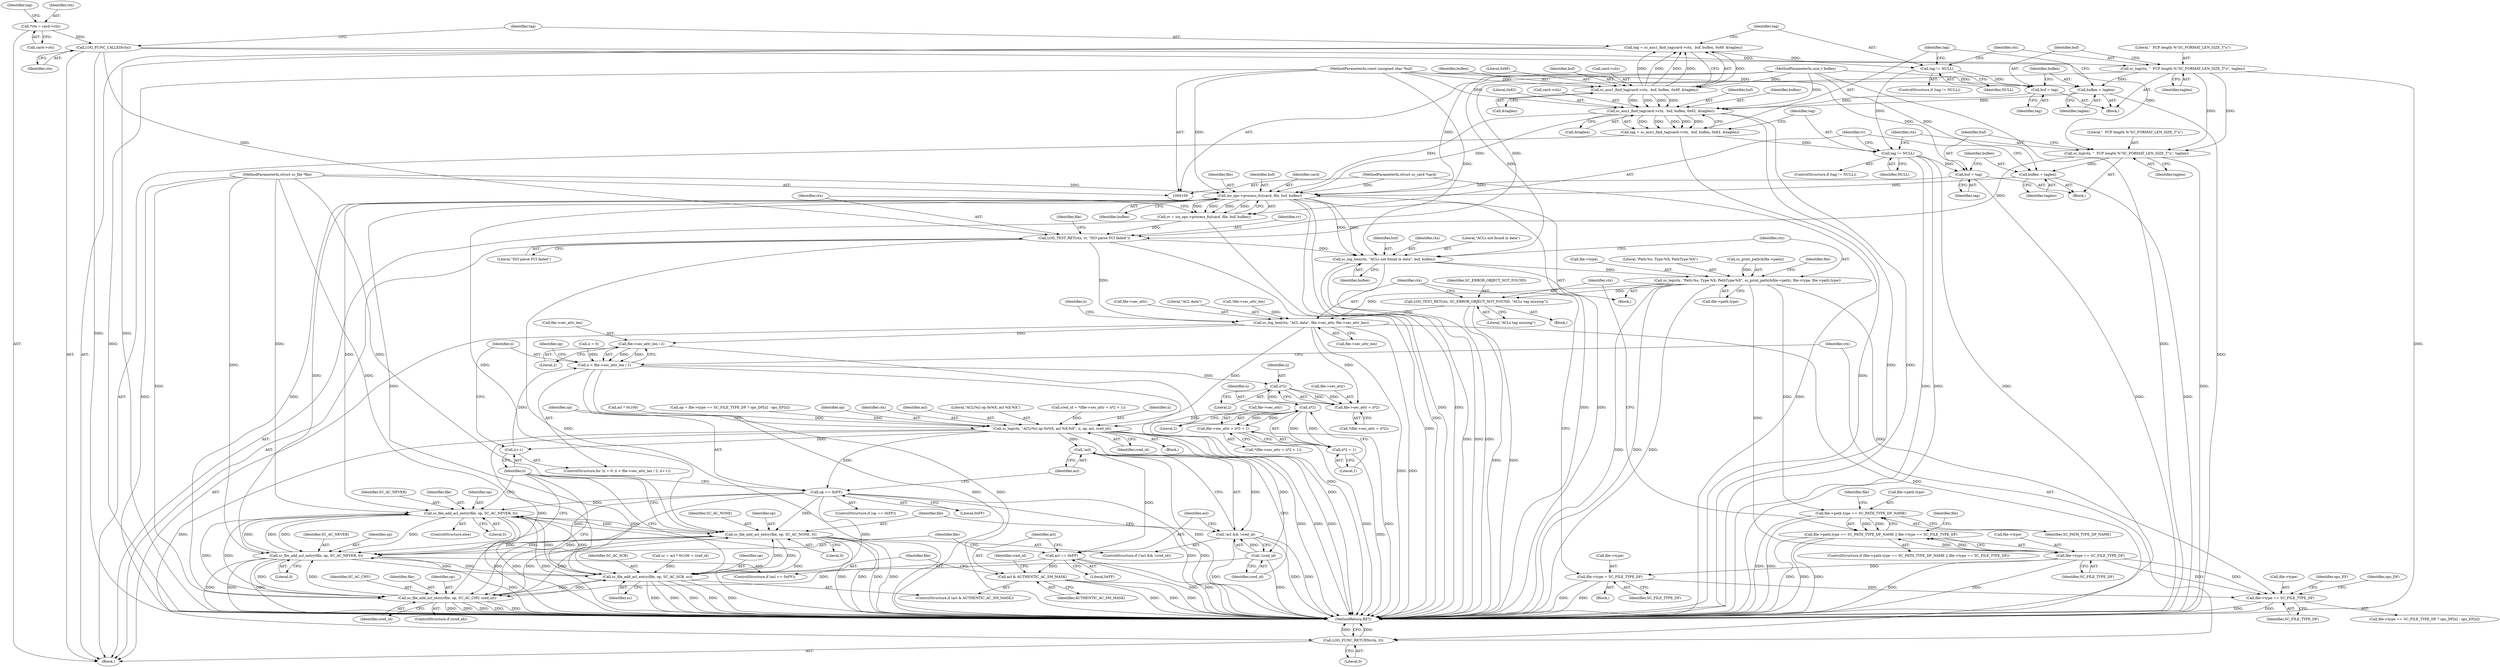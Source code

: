 digraph "1_OpenSC_8fe377e93b4b56060e5bbfb6f3142ceaeca744fa_1@pointer" {
"1000181" [label="(Call,iso_ops->process_fci(card, file, buf, buflen))"];
"1000101" [label="(MethodParameterIn,struct sc_card *card)"];
"1000102" [label="(MethodParameterIn,struct sc_file *file)"];
"1000155" [label="(Call,sc_asn1_find_tag(card->ctx,  buf, buflen, 0x62, &taglen))"];
"1000129" [label="(Call,sc_asn1_find_tag(card->ctx,  buf, buflen, 0x6F, &taglen))"];
"1000103" [label="(MethodParameterIn,const unsigned char *buf)"];
"1000104" [label="(MethodParameterIn,size_t buflen)"];
"1000147" [label="(Call,buf = tag)"];
"1000139" [label="(Call,tag != NULL)"];
"1000127" [label="(Call,tag = sc_asn1_find_tag(card->ctx,  buf, buflen, 0x6F, &taglen))"];
"1000150" [label="(Call,buflen = taglen)"];
"1000143" [label="(Call,sc_log(ctx, \"  FCP length %\"SC_FORMAT_LEN_SIZE_T\"u\", taglen))"];
"1000125" [label="(Call,LOG_FUNC_CALLED(ctx))"];
"1000107" [label="(Call,*ctx = card->ctx)"];
"1000173" [label="(Call,buf = tag)"];
"1000165" [label="(Call,tag != NULL)"];
"1000153" [label="(Call,tag = sc_asn1_find_tag(card->ctx,  buf, buflen, 0x62, &taglen))"];
"1000176" [label="(Call,buflen = taglen)"];
"1000169" [label="(Call,sc_log(ctx, \"  FCP length %\"SC_FORMAT_LEN_SIZE_T\"u\", taglen))"];
"1000179" [label="(Call,rv = iso_ops->process_fci(card, file, buf, buflen))"];
"1000186" [label="(Call,LOG_TEST_RET(ctx, rv, \"ISO parse FCI failed\"))"];
"1000196" [label="(Call,sc_log_hex(ctx, \"ACLs not found in data\", buf, buflen))"];
"1000201" [label="(Call,sc_log(ctx, \"Path:%s; Type:%X; PathType:%X\", sc_print_path(&file->path), file->type, file->path.type))"];
"1000219" [label="(Call,file->path.type == SC_PATH_TYPE_DF_NAME)"];
"1000218" [label="(Call,file->path.type == SC_PATH_TYPE_DF_NAME || file->type == SC_FILE_TYPE_DF)"];
"1000226" [label="(Call,file->type == SC_FILE_TYPE_DF)"];
"1000232" [label="(Call,file->type = SC_FILE_TYPE_DF)"];
"1000270" [label="(Call,file->type == SC_FILE_TYPE_DF)"];
"1000239" [label="(Call,LOG_TEST_RET(ctx, SC_ERROR_OBJECT_NOT_FOUND, \"ACLs tag missing\"))"];
"1000243" [label="(Call,sc_log_hex(ctx, \"ACL data\", file->sec_attr, file->sec_attr_len))"];
"1000258" [label="(Call,file->sec_attr_len / 2)"];
"1000256" [label="(Call,ii < file->sec_attr_len / 2)"];
"1000289" [label="(Call,ii*2)"];
"1000285" [label="(Call,file->sec_attr + ii*2)"];
"1000301" [label="(Call,ii*2)"];
"1000296" [label="(Call,file->sec_attr + ii*2 + 1)"];
"1000300" [label="(Call,ii*2 + 1)"];
"1000313" [label="(Call,sc_log(ctx, \"ACL(%i) op 0x%X, acl %X:%X\", ii, op, acl, cred_id))"];
"1000263" [label="(Call,ii++)"];
"1000321" [label="(Call,op == 0xFF)"];
"1000331" [label="(Call,sc_file_add_acl_entry(file, op, SC_AC_NONE, 0))"];
"1000341" [label="(Call,sc_file_add_acl_entry(file, op, SC_AC_NEVER, 0))"];
"1000351" [label="(Call,sc_file_add_acl_entry(file, op, SC_AC_SCB, sc))"];
"1000359" [label="(Call,sc_file_add_acl_entry(file, op, SC_AC_CHV, cred_id))"];
"1000365" [label="(Call,sc_file_add_acl_entry(file, op, SC_AC_NEVER, 0))"];
"1000327" [label="(Call,!acl)"];
"1000326" [label="(Call,!acl && !cred_id)"];
"1000338" [label="(Call,acl == 0xFF)"];
"1000348" [label="(Call,acl & AUTHENTIC_AC_SM_MASK)"];
"1000329" [label="(Call,!cred_id)"];
"1000370" [label="(Call,LOG_FUNC_RETURN(ctx, 0))"];
"1000109" [label="(Call,card->ctx)"];
"1000174" [label="(Identifier,buf)"];
"1000357" [label="(ControlStructure,if (cred_id))"];
"1000362" [label="(Identifier,SC_AC_CHV)"];
"1000155" [label="(Call,sc_asn1_find_tag(card->ctx,  buf, buflen, 0x62, &taglen))"];
"1000259" [label="(Call,file->sec_attr_len)"];
"1000209" [label="(Call,file->type)"];
"1000286" [label="(Call,file->sec_attr)"];
"1000371" [label="(Identifier,ctx)"];
"1000146" [label="(Identifier,taglen)"];
"1000138" [label="(ControlStructure,if (tag != NULL))"];
"1000234" [label="(Identifier,file)"];
"1000296" [label="(Call,file->sec_attr + ii*2 + 1)"];
"1000331" [label="(Call,sc_file_add_acl_entry(file, op, SC_AC_NONE, 0))"];
"1000358" [label="(Identifier,cred_id)"];
"1000173" [label="(Call,buf = tag)"];
"1000133" [label="(Identifier,buf)"];
"1000243" [label="(Call,sc_log_hex(ctx, \"ACL data\", file->sec_attr, file->sec_attr_len))"];
"1000196" [label="(Call,sc_log_hex(ctx, \"ACLs not found in data\", buf, buflen))"];
"1000367" [label="(Identifier,op)"];
"1000199" [label="(Identifier,buf)"];
"1000370" [label="(Call,LOG_FUNC_RETURN(ctx, 0))"];
"1000321" [label="(Call,op == 0xFF)"];
"1000226" [label="(Call,file->type == SC_FILE_TYPE_DF)"];
"1000171" [label="(Literal,\"  FCP length %\"SC_FORMAT_LEN_SIZE_T\"u\")"];
"1000279" [label="(Identifier,ops_EF)"];
"1000317" [label="(Identifier,op)"];
"1000197" [label="(Identifier,ctx)"];
"1000232" [label="(Call,file->type = SC_FILE_TYPE_DF)"];
"1000104" [label="(MethodParameterIn,size_t buflen)"];
"1000291" [label="(Literal,2)"];
"1000130" [label="(Call,card->ctx)"];
"1000143" [label="(Call,sc_log(ctx, \"  FCP length %\"SC_FORMAT_LEN_SIZE_T\"u\", taglen))"];
"1000193" [label="(Identifier,file)"];
"1000227" [label="(Call,file->type)"];
"1000322" [label="(Identifier,op)"];
"1000333" [label="(Identifier,op)"];
"1000220" [label="(Call,file->path.type)"];
"1000236" [label="(Identifier,SC_FILE_TYPE_DF)"];
"1000140" [label="(Identifier,tag)"];
"1000102" [label="(MethodParameterIn,struct sc_file *file)"];
"1000262" [label="(Literal,2)"];
"1000151" [label="(Identifier,buflen)"];
"1000218" [label="(Call,file->path.type == SC_PATH_TYPE_DF_NAME || file->type == SC_FILE_TYPE_DF)"];
"1000270" [label="(Call,file->type == SC_FILE_TYPE_DF)"];
"1000344" [label="(Identifier,SC_AC_NEVER)"];
"1000360" [label="(Identifier,file)"];
"1000323" [label="(Literal,0xFF)"];
"1000125" [label="(Call,LOG_FUNC_CALLED(ctx))"];
"1000239" [label="(Call,LOG_TEST_RET(ctx, SC_ERROR_OBJECT_NOT_FOUND, \"ACLs tag missing\"))"];
"1000264" [label="(Identifier,ii)"];
"1000353" [label="(Identifier,op)"];
"1000301" [label="(Call,ii*2)"];
"1000179" [label="(Call,rv = iso_ops->process_fci(card, file, buf, buflen))"];
"1000160" [label="(Identifier,buflen)"];
"1000244" [label="(Identifier,ctx)"];
"1000169" [label="(Call,sc_log(ctx, \"  FCP length %\"SC_FORMAT_LEN_SIZE_T\"u\", taglen))"];
"1000350" [label="(Identifier,AUTHENTIC_AC_SM_MASK)"];
"1000191" [label="(Call,!file->sec_attr_len)"];
"1000274" [label="(Identifier,SC_FILE_TYPE_DF)"];
"1000297" [label="(Call,file->sec_attr)"];
"1000334" [label="(Identifier,SC_AC_NONE)"];
"1000263" [label="(Call,ii++)"];
"1000198" [label="(Literal,\"ACLs not found in data\")"];
"1000167" [label="(Identifier,NULL)"];
"1000136" [label="(Call,&taglen)"];
"1000373" [label="(MethodReturn,RET)"];
"1000101" [label="(MethodParameterIn,struct sc_card *card)"];
"1000203" [label="(Literal,\"Path:%s; Type:%X; PathType:%X\")"];
"1000285" [label="(Call,file->sec_attr + ii*2)"];
"1000314" [label="(Identifier,ctx)"];
"1000181" [label="(Call,iso_ops->process_fci(card, file, buf, buflen))"];
"1000105" [label="(Block,)"];
"1000343" [label="(Identifier,op)"];
"1000337" [label="(ControlStructure,if (acl == 0xFF))"];
"1000347" [label="(ControlStructure,if (acl & AUTHENTIC_AC_SM_MASK))"];
"1000339" [label="(Identifier,acl)"];
"1000284" [label="(Call,*(file->sec_attr + ii*2))"];
"1000177" [label="(Identifier,buflen)"];
"1000345" [label="(Literal,0)"];
"1000180" [label="(Identifier,rv)"];
"1000142" [label="(Block,)"];
"1000253" [label="(Call,ii = 0)"];
"1000349" [label="(Identifier,acl)"];
"1000153" [label="(Call,tag = sc_asn1_find_tag(card->ctx,  buf, buflen, 0x62, &taglen))"];
"1000225" [label="(Identifier,SC_PATH_TYPE_DF_NAME)"];
"1000355" [label="(Identifier,sc)"];
"1000189" [label="(Literal,\"ISO parse FCI failed\")"];
"1000304" [label="(Literal,1)"];
"1000212" [label="(Call,file->path.type)"];
"1000127" [label="(Call,tag = sc_asn1_find_tag(card->ctx,  buf, buflen, 0x6F, &taglen))"];
"1000184" [label="(Identifier,buf)"];
"1000335" [label="(Literal,0)"];
"1000368" [label="(Identifier,SC_AC_NEVER)"];
"1000230" [label="(Identifier,SC_FILE_TYPE_DF)"];
"1000187" [label="(Identifier,ctx)"];
"1000327" [label="(Call,!acl)"];
"1000257" [label="(Identifier,ii)"];
"1000152" [label="(Identifier,taglen)"];
"1000147" [label="(Call,buf = tag)"];
"1000313" [label="(Call,sc_log(ctx, \"ACL(%i) op 0x%X, acl %X:%X\", ii, op, acl, cred_id))"];
"1000366" [label="(Identifier,file)"];
"1000141" [label="(Identifier,NULL)"];
"1000148" [label="(Identifier,buf)"];
"1000242" [label="(Literal,\"ACLs tag missing\")"];
"1000318" [label="(Identifier,acl)"];
"1000332" [label="(Identifier,file)"];
"1000340" [label="(Literal,0xFF)"];
"1000103" [label="(MethodParameterIn,const unsigned char *buf)"];
"1000170" [label="(Identifier,ctx)"];
"1000128" [label="(Identifier,tag)"];
"1000364" [label="(ControlStructure,else)"];
"1000365" [label="(Call,sc_file_add_acl_entry(file, op, SC_AC_NEVER, 0))"];
"1000150" [label="(Call,buflen = taglen)"];
"1000117" [label="(Identifier,tag)"];
"1000182" [label="(Identifier,card)"];
"1000276" [label="(Identifier,ops_DF)"];
"1000161" [label="(Literal,0x62)"];
"1000329" [label="(Call,!cred_id)"];
"1000256" [label="(Call,ii < file->sec_attr_len / 2)"];
"1000330" [label="(Identifier,cred_id)"];
"1000303" [label="(Literal,2)"];
"1000195" [label="(Block,)"];
"1000258" [label="(Call,file->sec_attr_len / 2)"];
"1000351" [label="(Call,sc_file_add_acl_entry(file, op, SC_AC_SCB, sc))"];
"1000320" [label="(ControlStructure,if (op == 0xFF))"];
"1000249" [label="(Call,file->sec_attr_len)"];
"1000254" [label="(Identifier,ii)"];
"1000219" [label="(Call,file->path.type == SC_PATH_TYPE_DF_NAME)"];
"1000325" [label="(ControlStructure,if (!acl && !cred_id))"];
"1000271" [label="(Call,file->type)"];
"1000315" [label="(Literal,\"ACL(%i) op 0x%X, acl %X:%X\")"];
"1000188" [label="(Identifier,rv)"];
"1000240" [label="(Identifier,ctx)"];
"1000293" [label="(Call,cred_id = *(file->sec_attr + ii*2 + 1))"];
"1000165" [label="(Call,tag != NULL)"];
"1000316" [label="(Identifier,ii)"];
"1000361" [label="(Identifier,op)"];
"1000233" [label="(Call,file->type)"];
"1000246" [label="(Call,file->sec_attr)"];
"1000183" [label="(Identifier,file)"];
"1000156" [label="(Call,card->ctx)"];
"1000372" [label="(Literal,0)"];
"1000245" [label="(Literal,\"ACL data\")"];
"1000302" [label="(Identifier,ii)"];
"1000166" [label="(Identifier,tag)"];
"1000134" [label="(Identifier,buflen)"];
"1000172" [label="(Identifier,taglen)"];
"1000202" [label="(Identifier,ctx)"];
"1000217" [label="(ControlStructure,if (file->path.type == SC_PATH_TYPE_DF_NAME || file->type == SC_FILE_TYPE_DF))"];
"1000162" [label="(Call,&taglen)"];
"1000300" [label="(Call,ii*2 + 1)"];
"1000185" [label="(Identifier,buflen)"];
"1000269" [label="(Call,file->type == SC_FILE_TYPE_DF ? ops_DF[ii] : ops_EF[ii])"];
"1000363" [label="(Identifier,cred_id)"];
"1000326" [label="(Call,!acl && !cred_id)"];
"1000178" [label="(Identifier,taglen)"];
"1000289" [label="(Call,ii*2)"];
"1000354" [label="(Identifier,SC_AC_SCB)"];
"1000231" [label="(Block,)"];
"1000309" [label="(Call,acl * 0x100)"];
"1000175" [label="(Identifier,tag)"];
"1000204" [label="(Call,sc_print_path(&file->path))"];
"1000228" [label="(Identifier,file)"];
"1000139" [label="(Call,tag != NULL)"];
"1000186" [label="(Call,LOG_TEST_RET(ctx, rv, \"ISO parse FCI failed\"))"];
"1000144" [label="(Identifier,ctx)"];
"1000290" [label="(Identifier,ii)"];
"1000129" [label="(Call,sc_asn1_find_tag(card->ctx,  buf, buflen, 0x6F, &taglen))"];
"1000201" [label="(Call,sc_log(ctx, \"Path:%s; Type:%X; PathType:%X\", sc_print_path(&file->path), file->type, file->path.type))"];
"1000176" [label="(Call,buflen = taglen)"];
"1000328" [label="(Identifier,acl)"];
"1000338" [label="(Call,acl == 0xFF)"];
"1000319" [label="(Identifier,cred_id)"];
"1000238" [label="(Block,)"];
"1000267" [label="(Call,op = file->type == SC_FILE_TYPE_DF ? ops_DF[ii] : ops_EF[ii])"];
"1000222" [label="(Identifier,file)"];
"1000341" [label="(Call,sc_file_add_acl_entry(file, op, SC_AC_NEVER, 0))"];
"1000252" [label="(ControlStructure,for (ii = 0; ii < file->sec_attr_len / 2; ii++))"];
"1000352" [label="(Identifier,file)"];
"1000241" [label="(Identifier,SC_ERROR_OBJECT_NOT_FOUND)"];
"1000295" [label="(Call,*(file->sec_attr + ii*2 + 1))"];
"1000348" [label="(Call,acl & AUTHENTIC_AC_SM_MASK)"];
"1000159" [label="(Identifier,buf)"];
"1000154" [label="(Identifier,tag)"];
"1000359" [label="(Call,sc_file_add_acl_entry(file, op, SC_AC_CHV, cred_id))"];
"1000342" [label="(Identifier,file)"];
"1000149" [label="(Identifier,tag)"];
"1000168" [label="(Block,)"];
"1000268" [label="(Identifier,op)"];
"1000135" [label="(Literal,0x6F)"];
"1000107" [label="(Call,*ctx = card->ctx)"];
"1000306" [label="(Call,sc = acl * 0x100 + cred_id)"];
"1000164" [label="(ControlStructure,if (tag != NULL))"];
"1000369" [label="(Literal,0)"];
"1000265" [label="(Block,)"];
"1000200" [label="(Identifier,buflen)"];
"1000126" [label="(Identifier,ctx)"];
"1000145" [label="(Literal,\"  FCP length %\"SC_FORMAT_LEN_SIZE_T\"u\")"];
"1000108" [label="(Identifier,ctx)"];
"1000181" -> "1000179"  [label="AST: "];
"1000181" -> "1000185"  [label="CFG: "];
"1000182" -> "1000181"  [label="AST: "];
"1000183" -> "1000181"  [label="AST: "];
"1000184" -> "1000181"  [label="AST: "];
"1000185" -> "1000181"  [label="AST: "];
"1000179" -> "1000181"  [label="CFG: "];
"1000181" -> "1000373"  [label="DDG: "];
"1000181" -> "1000373"  [label="DDG: "];
"1000181" -> "1000373"  [label="DDG: "];
"1000181" -> "1000373"  [label="DDG: "];
"1000181" -> "1000179"  [label="DDG: "];
"1000181" -> "1000179"  [label="DDG: "];
"1000181" -> "1000179"  [label="DDG: "];
"1000181" -> "1000179"  [label="DDG: "];
"1000101" -> "1000181"  [label="DDG: "];
"1000102" -> "1000181"  [label="DDG: "];
"1000155" -> "1000181"  [label="DDG: "];
"1000155" -> "1000181"  [label="DDG: "];
"1000173" -> "1000181"  [label="DDG: "];
"1000103" -> "1000181"  [label="DDG: "];
"1000176" -> "1000181"  [label="DDG: "];
"1000104" -> "1000181"  [label="DDG: "];
"1000181" -> "1000196"  [label="DDG: "];
"1000181" -> "1000196"  [label="DDG: "];
"1000181" -> "1000331"  [label="DDG: "];
"1000181" -> "1000341"  [label="DDG: "];
"1000181" -> "1000351"  [label="DDG: "];
"1000181" -> "1000359"  [label="DDG: "];
"1000181" -> "1000365"  [label="DDG: "];
"1000101" -> "1000100"  [label="AST: "];
"1000101" -> "1000373"  [label="DDG: "];
"1000102" -> "1000100"  [label="AST: "];
"1000102" -> "1000373"  [label="DDG: "];
"1000102" -> "1000331"  [label="DDG: "];
"1000102" -> "1000341"  [label="DDG: "];
"1000102" -> "1000351"  [label="DDG: "];
"1000102" -> "1000359"  [label="DDG: "];
"1000102" -> "1000365"  [label="DDG: "];
"1000155" -> "1000153"  [label="AST: "];
"1000155" -> "1000162"  [label="CFG: "];
"1000156" -> "1000155"  [label="AST: "];
"1000159" -> "1000155"  [label="AST: "];
"1000160" -> "1000155"  [label="AST: "];
"1000161" -> "1000155"  [label="AST: "];
"1000162" -> "1000155"  [label="AST: "];
"1000153" -> "1000155"  [label="CFG: "];
"1000155" -> "1000373"  [label="DDG: "];
"1000155" -> "1000373"  [label="DDG: "];
"1000155" -> "1000153"  [label="DDG: "];
"1000155" -> "1000153"  [label="DDG: "];
"1000155" -> "1000153"  [label="DDG: "];
"1000155" -> "1000153"  [label="DDG: "];
"1000155" -> "1000153"  [label="DDG: "];
"1000129" -> "1000155"  [label="DDG: "];
"1000129" -> "1000155"  [label="DDG: "];
"1000129" -> "1000155"  [label="DDG: "];
"1000129" -> "1000155"  [label="DDG: "];
"1000147" -> "1000155"  [label="DDG: "];
"1000103" -> "1000155"  [label="DDG: "];
"1000150" -> "1000155"  [label="DDG: "];
"1000104" -> "1000155"  [label="DDG: "];
"1000129" -> "1000127"  [label="AST: "];
"1000129" -> "1000136"  [label="CFG: "];
"1000130" -> "1000129"  [label="AST: "];
"1000133" -> "1000129"  [label="AST: "];
"1000134" -> "1000129"  [label="AST: "];
"1000135" -> "1000129"  [label="AST: "];
"1000136" -> "1000129"  [label="AST: "];
"1000127" -> "1000129"  [label="CFG: "];
"1000129" -> "1000127"  [label="DDG: "];
"1000129" -> "1000127"  [label="DDG: "];
"1000129" -> "1000127"  [label="DDG: "];
"1000129" -> "1000127"  [label="DDG: "];
"1000129" -> "1000127"  [label="DDG: "];
"1000103" -> "1000129"  [label="DDG: "];
"1000104" -> "1000129"  [label="DDG: "];
"1000103" -> "1000100"  [label="AST: "];
"1000103" -> "1000373"  [label="DDG: "];
"1000103" -> "1000147"  [label="DDG: "];
"1000103" -> "1000173"  [label="DDG: "];
"1000103" -> "1000196"  [label="DDG: "];
"1000104" -> "1000100"  [label="AST: "];
"1000104" -> "1000373"  [label="DDG: "];
"1000104" -> "1000150"  [label="DDG: "];
"1000104" -> "1000176"  [label="DDG: "];
"1000104" -> "1000196"  [label="DDG: "];
"1000147" -> "1000142"  [label="AST: "];
"1000147" -> "1000149"  [label="CFG: "];
"1000148" -> "1000147"  [label="AST: "];
"1000149" -> "1000147"  [label="AST: "];
"1000151" -> "1000147"  [label="CFG: "];
"1000139" -> "1000147"  [label="DDG: "];
"1000139" -> "1000138"  [label="AST: "];
"1000139" -> "1000141"  [label="CFG: "];
"1000140" -> "1000139"  [label="AST: "];
"1000141" -> "1000139"  [label="AST: "];
"1000144" -> "1000139"  [label="CFG: "];
"1000154" -> "1000139"  [label="CFG: "];
"1000127" -> "1000139"  [label="DDG: "];
"1000139" -> "1000165"  [label="DDG: "];
"1000127" -> "1000105"  [label="AST: "];
"1000128" -> "1000127"  [label="AST: "];
"1000140" -> "1000127"  [label="CFG: "];
"1000127" -> "1000373"  [label="DDG: "];
"1000150" -> "1000142"  [label="AST: "];
"1000150" -> "1000152"  [label="CFG: "];
"1000151" -> "1000150"  [label="AST: "];
"1000152" -> "1000150"  [label="AST: "];
"1000154" -> "1000150"  [label="CFG: "];
"1000150" -> "1000373"  [label="DDG: "];
"1000143" -> "1000150"  [label="DDG: "];
"1000143" -> "1000142"  [label="AST: "];
"1000143" -> "1000146"  [label="CFG: "];
"1000144" -> "1000143"  [label="AST: "];
"1000145" -> "1000143"  [label="AST: "];
"1000146" -> "1000143"  [label="AST: "];
"1000148" -> "1000143"  [label="CFG: "];
"1000143" -> "1000373"  [label="DDG: "];
"1000125" -> "1000143"  [label="DDG: "];
"1000143" -> "1000169"  [label="DDG: "];
"1000143" -> "1000169"  [label="DDG: "];
"1000143" -> "1000186"  [label="DDG: "];
"1000125" -> "1000105"  [label="AST: "];
"1000125" -> "1000126"  [label="CFG: "];
"1000126" -> "1000125"  [label="AST: "];
"1000128" -> "1000125"  [label="CFG: "];
"1000125" -> "1000373"  [label="DDG: "];
"1000107" -> "1000125"  [label="DDG: "];
"1000125" -> "1000169"  [label="DDG: "];
"1000125" -> "1000186"  [label="DDG: "];
"1000107" -> "1000105"  [label="AST: "];
"1000107" -> "1000109"  [label="CFG: "];
"1000108" -> "1000107"  [label="AST: "];
"1000109" -> "1000107"  [label="AST: "];
"1000117" -> "1000107"  [label="CFG: "];
"1000173" -> "1000168"  [label="AST: "];
"1000173" -> "1000175"  [label="CFG: "];
"1000174" -> "1000173"  [label="AST: "];
"1000175" -> "1000173"  [label="AST: "];
"1000177" -> "1000173"  [label="CFG: "];
"1000173" -> "1000373"  [label="DDG: "];
"1000165" -> "1000173"  [label="DDG: "];
"1000165" -> "1000164"  [label="AST: "];
"1000165" -> "1000167"  [label="CFG: "];
"1000166" -> "1000165"  [label="AST: "];
"1000167" -> "1000165"  [label="AST: "];
"1000170" -> "1000165"  [label="CFG: "];
"1000180" -> "1000165"  [label="CFG: "];
"1000165" -> "1000373"  [label="DDG: "];
"1000165" -> "1000373"  [label="DDG: "];
"1000165" -> "1000373"  [label="DDG: "];
"1000153" -> "1000165"  [label="DDG: "];
"1000153" -> "1000105"  [label="AST: "];
"1000154" -> "1000153"  [label="AST: "];
"1000166" -> "1000153"  [label="CFG: "];
"1000153" -> "1000373"  [label="DDG: "];
"1000176" -> "1000168"  [label="AST: "];
"1000176" -> "1000178"  [label="CFG: "];
"1000177" -> "1000176"  [label="AST: "];
"1000178" -> "1000176"  [label="AST: "];
"1000180" -> "1000176"  [label="CFG: "];
"1000176" -> "1000373"  [label="DDG: "];
"1000169" -> "1000176"  [label="DDG: "];
"1000169" -> "1000168"  [label="AST: "];
"1000169" -> "1000172"  [label="CFG: "];
"1000170" -> "1000169"  [label="AST: "];
"1000171" -> "1000169"  [label="AST: "];
"1000172" -> "1000169"  [label="AST: "];
"1000174" -> "1000169"  [label="CFG: "];
"1000169" -> "1000373"  [label="DDG: "];
"1000169" -> "1000186"  [label="DDG: "];
"1000179" -> "1000105"  [label="AST: "];
"1000180" -> "1000179"  [label="AST: "];
"1000187" -> "1000179"  [label="CFG: "];
"1000179" -> "1000373"  [label="DDG: "];
"1000179" -> "1000186"  [label="DDG: "];
"1000186" -> "1000105"  [label="AST: "];
"1000186" -> "1000189"  [label="CFG: "];
"1000187" -> "1000186"  [label="AST: "];
"1000188" -> "1000186"  [label="AST: "];
"1000189" -> "1000186"  [label="AST: "];
"1000193" -> "1000186"  [label="CFG: "];
"1000186" -> "1000373"  [label="DDG: "];
"1000186" -> "1000373"  [label="DDG: "];
"1000186" -> "1000196"  [label="DDG: "];
"1000186" -> "1000243"  [label="DDG: "];
"1000196" -> "1000195"  [label="AST: "];
"1000196" -> "1000200"  [label="CFG: "];
"1000197" -> "1000196"  [label="AST: "];
"1000198" -> "1000196"  [label="AST: "];
"1000199" -> "1000196"  [label="AST: "];
"1000200" -> "1000196"  [label="AST: "];
"1000202" -> "1000196"  [label="CFG: "];
"1000196" -> "1000373"  [label="DDG: "];
"1000196" -> "1000373"  [label="DDG: "];
"1000196" -> "1000373"  [label="DDG: "];
"1000196" -> "1000201"  [label="DDG: "];
"1000201" -> "1000195"  [label="AST: "];
"1000201" -> "1000212"  [label="CFG: "];
"1000202" -> "1000201"  [label="AST: "];
"1000203" -> "1000201"  [label="AST: "];
"1000204" -> "1000201"  [label="AST: "];
"1000209" -> "1000201"  [label="AST: "];
"1000212" -> "1000201"  [label="AST: "];
"1000222" -> "1000201"  [label="CFG: "];
"1000201" -> "1000373"  [label="DDG: "];
"1000201" -> "1000373"  [label="DDG: "];
"1000201" -> "1000373"  [label="DDG: "];
"1000204" -> "1000201"  [label="DDG: "];
"1000201" -> "1000219"  [label="DDG: "];
"1000201" -> "1000226"  [label="DDG: "];
"1000201" -> "1000239"  [label="DDG: "];
"1000201" -> "1000243"  [label="DDG: "];
"1000201" -> "1000270"  [label="DDG: "];
"1000219" -> "1000218"  [label="AST: "];
"1000219" -> "1000225"  [label="CFG: "];
"1000220" -> "1000219"  [label="AST: "];
"1000225" -> "1000219"  [label="AST: "];
"1000228" -> "1000219"  [label="CFG: "];
"1000218" -> "1000219"  [label="CFG: "];
"1000219" -> "1000373"  [label="DDG: "];
"1000219" -> "1000373"  [label="DDG: "];
"1000219" -> "1000218"  [label="DDG: "];
"1000219" -> "1000218"  [label="DDG: "];
"1000218" -> "1000217"  [label="AST: "];
"1000218" -> "1000226"  [label="CFG: "];
"1000226" -> "1000218"  [label="AST: "];
"1000234" -> "1000218"  [label="CFG: "];
"1000240" -> "1000218"  [label="CFG: "];
"1000218" -> "1000373"  [label="DDG: "];
"1000218" -> "1000373"  [label="DDG: "];
"1000218" -> "1000373"  [label="DDG: "];
"1000226" -> "1000218"  [label="DDG: "];
"1000226" -> "1000218"  [label="DDG: "];
"1000226" -> "1000230"  [label="CFG: "];
"1000227" -> "1000226"  [label="AST: "];
"1000230" -> "1000226"  [label="AST: "];
"1000226" -> "1000373"  [label="DDG: "];
"1000226" -> "1000373"  [label="DDG: "];
"1000226" -> "1000232"  [label="DDG: "];
"1000226" -> "1000270"  [label="DDG: "];
"1000226" -> "1000270"  [label="DDG: "];
"1000232" -> "1000231"  [label="AST: "];
"1000232" -> "1000236"  [label="CFG: "];
"1000233" -> "1000232"  [label="AST: "];
"1000236" -> "1000232"  [label="AST: "];
"1000244" -> "1000232"  [label="CFG: "];
"1000232" -> "1000373"  [label="DDG: "];
"1000232" -> "1000373"  [label="DDG: "];
"1000232" -> "1000270"  [label="DDG: "];
"1000270" -> "1000269"  [label="AST: "];
"1000270" -> "1000274"  [label="CFG: "];
"1000271" -> "1000270"  [label="AST: "];
"1000274" -> "1000270"  [label="AST: "];
"1000276" -> "1000270"  [label="CFG: "];
"1000279" -> "1000270"  [label="CFG: "];
"1000270" -> "1000373"  [label="DDG: "];
"1000270" -> "1000373"  [label="DDG: "];
"1000239" -> "1000238"  [label="AST: "];
"1000239" -> "1000242"  [label="CFG: "];
"1000240" -> "1000239"  [label="AST: "];
"1000241" -> "1000239"  [label="AST: "];
"1000242" -> "1000239"  [label="AST: "];
"1000244" -> "1000239"  [label="CFG: "];
"1000239" -> "1000373"  [label="DDG: "];
"1000239" -> "1000373"  [label="DDG: "];
"1000239" -> "1000243"  [label="DDG: "];
"1000243" -> "1000105"  [label="AST: "];
"1000243" -> "1000249"  [label="CFG: "];
"1000244" -> "1000243"  [label="AST: "];
"1000245" -> "1000243"  [label="AST: "];
"1000246" -> "1000243"  [label="AST: "];
"1000249" -> "1000243"  [label="AST: "];
"1000254" -> "1000243"  [label="CFG: "];
"1000243" -> "1000373"  [label="DDG: "];
"1000243" -> "1000373"  [label="DDG: "];
"1000191" -> "1000243"  [label="DDG: "];
"1000243" -> "1000258"  [label="DDG: "];
"1000243" -> "1000285"  [label="DDG: "];
"1000243" -> "1000313"  [label="DDG: "];
"1000243" -> "1000370"  [label="DDG: "];
"1000258" -> "1000256"  [label="AST: "];
"1000258" -> "1000262"  [label="CFG: "];
"1000259" -> "1000258"  [label="AST: "];
"1000262" -> "1000258"  [label="AST: "];
"1000256" -> "1000258"  [label="CFG: "];
"1000258" -> "1000373"  [label="DDG: "];
"1000258" -> "1000256"  [label="DDG: "];
"1000258" -> "1000256"  [label="DDG: "];
"1000256" -> "1000252"  [label="AST: "];
"1000257" -> "1000256"  [label="AST: "];
"1000268" -> "1000256"  [label="CFG: "];
"1000371" -> "1000256"  [label="CFG: "];
"1000256" -> "1000373"  [label="DDG: "];
"1000256" -> "1000373"  [label="DDG: "];
"1000256" -> "1000373"  [label="DDG: "];
"1000253" -> "1000256"  [label="DDG: "];
"1000263" -> "1000256"  [label="DDG: "];
"1000256" -> "1000289"  [label="DDG: "];
"1000289" -> "1000285"  [label="AST: "];
"1000289" -> "1000291"  [label="CFG: "];
"1000290" -> "1000289"  [label="AST: "];
"1000291" -> "1000289"  [label="AST: "];
"1000285" -> "1000289"  [label="CFG: "];
"1000289" -> "1000285"  [label="DDG: "];
"1000289" -> "1000285"  [label="DDG: "];
"1000289" -> "1000301"  [label="DDG: "];
"1000285" -> "1000284"  [label="AST: "];
"1000286" -> "1000285"  [label="AST: "];
"1000284" -> "1000285"  [label="CFG: "];
"1000301" -> "1000300"  [label="AST: "];
"1000301" -> "1000303"  [label="CFG: "];
"1000302" -> "1000301"  [label="AST: "];
"1000303" -> "1000301"  [label="AST: "];
"1000304" -> "1000301"  [label="CFG: "];
"1000301" -> "1000296"  [label="DDG: "];
"1000301" -> "1000296"  [label="DDG: "];
"1000301" -> "1000300"  [label="DDG: "];
"1000301" -> "1000300"  [label="DDG: "];
"1000301" -> "1000313"  [label="DDG: "];
"1000296" -> "1000295"  [label="AST: "];
"1000296" -> "1000300"  [label="CFG: "];
"1000297" -> "1000296"  [label="AST: "];
"1000300" -> "1000296"  [label="AST: "];
"1000295" -> "1000296"  [label="CFG: "];
"1000296" -> "1000373"  [label="DDG: "];
"1000296" -> "1000373"  [label="DDG: "];
"1000300" -> "1000304"  [label="CFG: "];
"1000304" -> "1000300"  [label="AST: "];
"1000300" -> "1000373"  [label="DDG: "];
"1000313" -> "1000265"  [label="AST: "];
"1000313" -> "1000319"  [label="CFG: "];
"1000314" -> "1000313"  [label="AST: "];
"1000315" -> "1000313"  [label="AST: "];
"1000316" -> "1000313"  [label="AST: "];
"1000317" -> "1000313"  [label="AST: "];
"1000318" -> "1000313"  [label="AST: "];
"1000319" -> "1000313"  [label="AST: "];
"1000322" -> "1000313"  [label="CFG: "];
"1000313" -> "1000373"  [label="DDG: "];
"1000313" -> "1000373"  [label="DDG: "];
"1000313" -> "1000373"  [label="DDG: "];
"1000313" -> "1000263"  [label="DDG: "];
"1000267" -> "1000313"  [label="DDG: "];
"1000309" -> "1000313"  [label="DDG: "];
"1000293" -> "1000313"  [label="DDG: "];
"1000313" -> "1000321"  [label="DDG: "];
"1000313" -> "1000327"  [label="DDG: "];
"1000313" -> "1000329"  [label="DDG: "];
"1000313" -> "1000359"  [label="DDG: "];
"1000313" -> "1000370"  [label="DDG: "];
"1000263" -> "1000252"  [label="AST: "];
"1000263" -> "1000264"  [label="CFG: "];
"1000264" -> "1000263"  [label="AST: "];
"1000257" -> "1000263"  [label="CFG: "];
"1000321" -> "1000320"  [label="AST: "];
"1000321" -> "1000323"  [label="CFG: "];
"1000322" -> "1000321"  [label="AST: "];
"1000323" -> "1000321"  [label="AST: "];
"1000328" -> "1000321"  [label="CFG: "];
"1000264" -> "1000321"  [label="CFG: "];
"1000321" -> "1000373"  [label="DDG: "];
"1000321" -> "1000373"  [label="DDG: "];
"1000321" -> "1000331"  [label="DDG: "];
"1000321" -> "1000341"  [label="DDG: "];
"1000321" -> "1000351"  [label="DDG: "];
"1000321" -> "1000359"  [label="DDG: "];
"1000321" -> "1000365"  [label="DDG: "];
"1000331" -> "1000325"  [label="AST: "];
"1000331" -> "1000335"  [label="CFG: "];
"1000332" -> "1000331"  [label="AST: "];
"1000333" -> "1000331"  [label="AST: "];
"1000334" -> "1000331"  [label="AST: "];
"1000335" -> "1000331"  [label="AST: "];
"1000264" -> "1000331"  [label="CFG: "];
"1000331" -> "1000373"  [label="DDG: "];
"1000331" -> "1000373"  [label="DDG: "];
"1000331" -> "1000373"  [label="DDG: "];
"1000331" -> "1000373"  [label="DDG: "];
"1000341" -> "1000331"  [label="DDG: "];
"1000359" -> "1000331"  [label="DDG: "];
"1000351" -> "1000331"  [label="DDG: "];
"1000365" -> "1000331"  [label="DDG: "];
"1000331" -> "1000341"  [label="DDG: "];
"1000331" -> "1000351"  [label="DDG: "];
"1000331" -> "1000359"  [label="DDG: "];
"1000331" -> "1000365"  [label="DDG: "];
"1000341" -> "1000337"  [label="AST: "];
"1000341" -> "1000345"  [label="CFG: "];
"1000342" -> "1000341"  [label="AST: "];
"1000343" -> "1000341"  [label="AST: "];
"1000344" -> "1000341"  [label="AST: "];
"1000345" -> "1000341"  [label="AST: "];
"1000264" -> "1000341"  [label="CFG: "];
"1000341" -> "1000373"  [label="DDG: "];
"1000341" -> "1000373"  [label="DDG: "];
"1000341" -> "1000373"  [label="DDG: "];
"1000341" -> "1000373"  [label="DDG: "];
"1000359" -> "1000341"  [label="DDG: "];
"1000351" -> "1000341"  [label="DDG: "];
"1000365" -> "1000341"  [label="DDG: "];
"1000365" -> "1000341"  [label="DDG: "];
"1000341" -> "1000351"  [label="DDG: "];
"1000341" -> "1000359"  [label="DDG: "];
"1000341" -> "1000365"  [label="DDG: "];
"1000341" -> "1000365"  [label="DDG: "];
"1000351" -> "1000347"  [label="AST: "];
"1000351" -> "1000355"  [label="CFG: "];
"1000352" -> "1000351"  [label="AST: "];
"1000353" -> "1000351"  [label="AST: "];
"1000354" -> "1000351"  [label="AST: "];
"1000355" -> "1000351"  [label="AST: "];
"1000264" -> "1000351"  [label="CFG: "];
"1000351" -> "1000373"  [label="DDG: "];
"1000351" -> "1000373"  [label="DDG: "];
"1000351" -> "1000373"  [label="DDG: "];
"1000351" -> "1000373"  [label="DDG: "];
"1000351" -> "1000373"  [label="DDG: "];
"1000359" -> "1000351"  [label="DDG: "];
"1000365" -> "1000351"  [label="DDG: "];
"1000306" -> "1000351"  [label="DDG: "];
"1000351" -> "1000359"  [label="DDG: "];
"1000351" -> "1000365"  [label="DDG: "];
"1000359" -> "1000357"  [label="AST: "];
"1000359" -> "1000363"  [label="CFG: "];
"1000360" -> "1000359"  [label="AST: "];
"1000361" -> "1000359"  [label="AST: "];
"1000362" -> "1000359"  [label="AST: "];
"1000363" -> "1000359"  [label="AST: "];
"1000264" -> "1000359"  [label="CFG: "];
"1000359" -> "1000373"  [label="DDG: "];
"1000359" -> "1000373"  [label="DDG: "];
"1000359" -> "1000373"  [label="DDG: "];
"1000359" -> "1000373"  [label="DDG: "];
"1000359" -> "1000373"  [label="DDG: "];
"1000365" -> "1000359"  [label="DDG: "];
"1000329" -> "1000359"  [label="DDG: "];
"1000359" -> "1000365"  [label="DDG: "];
"1000365" -> "1000364"  [label="AST: "];
"1000365" -> "1000369"  [label="CFG: "];
"1000366" -> "1000365"  [label="AST: "];
"1000367" -> "1000365"  [label="AST: "];
"1000368" -> "1000365"  [label="AST: "];
"1000369" -> "1000365"  [label="AST: "];
"1000264" -> "1000365"  [label="CFG: "];
"1000365" -> "1000373"  [label="DDG: "];
"1000365" -> "1000373"  [label="DDG: "];
"1000365" -> "1000373"  [label="DDG: "];
"1000365" -> "1000373"  [label="DDG: "];
"1000327" -> "1000326"  [label="AST: "];
"1000327" -> "1000328"  [label="CFG: "];
"1000328" -> "1000327"  [label="AST: "];
"1000330" -> "1000327"  [label="CFG: "];
"1000326" -> "1000327"  [label="CFG: "];
"1000327" -> "1000373"  [label="DDG: "];
"1000327" -> "1000326"  [label="DDG: "];
"1000327" -> "1000338"  [label="DDG: "];
"1000326" -> "1000325"  [label="AST: "];
"1000326" -> "1000329"  [label="CFG: "];
"1000329" -> "1000326"  [label="AST: "];
"1000332" -> "1000326"  [label="CFG: "];
"1000339" -> "1000326"  [label="CFG: "];
"1000326" -> "1000373"  [label="DDG: "];
"1000326" -> "1000373"  [label="DDG: "];
"1000326" -> "1000373"  [label="DDG: "];
"1000329" -> "1000326"  [label="DDG: "];
"1000338" -> "1000337"  [label="AST: "];
"1000338" -> "1000340"  [label="CFG: "];
"1000339" -> "1000338"  [label="AST: "];
"1000340" -> "1000338"  [label="AST: "];
"1000342" -> "1000338"  [label="CFG: "];
"1000349" -> "1000338"  [label="CFG: "];
"1000338" -> "1000373"  [label="DDG: "];
"1000338" -> "1000373"  [label="DDG: "];
"1000338" -> "1000348"  [label="DDG: "];
"1000348" -> "1000347"  [label="AST: "];
"1000348" -> "1000350"  [label="CFG: "];
"1000349" -> "1000348"  [label="AST: "];
"1000350" -> "1000348"  [label="AST: "];
"1000352" -> "1000348"  [label="CFG: "];
"1000358" -> "1000348"  [label="CFG: "];
"1000348" -> "1000373"  [label="DDG: "];
"1000348" -> "1000373"  [label="DDG: "];
"1000348" -> "1000373"  [label="DDG: "];
"1000329" -> "1000330"  [label="CFG: "];
"1000330" -> "1000329"  [label="AST: "];
"1000329" -> "1000373"  [label="DDG: "];
"1000370" -> "1000105"  [label="AST: "];
"1000370" -> "1000372"  [label="CFG: "];
"1000371" -> "1000370"  [label="AST: "];
"1000372" -> "1000370"  [label="AST: "];
"1000373" -> "1000370"  [label="CFG: "];
"1000370" -> "1000373"  [label="DDG: "];
"1000370" -> "1000373"  [label="DDG: "];
}
